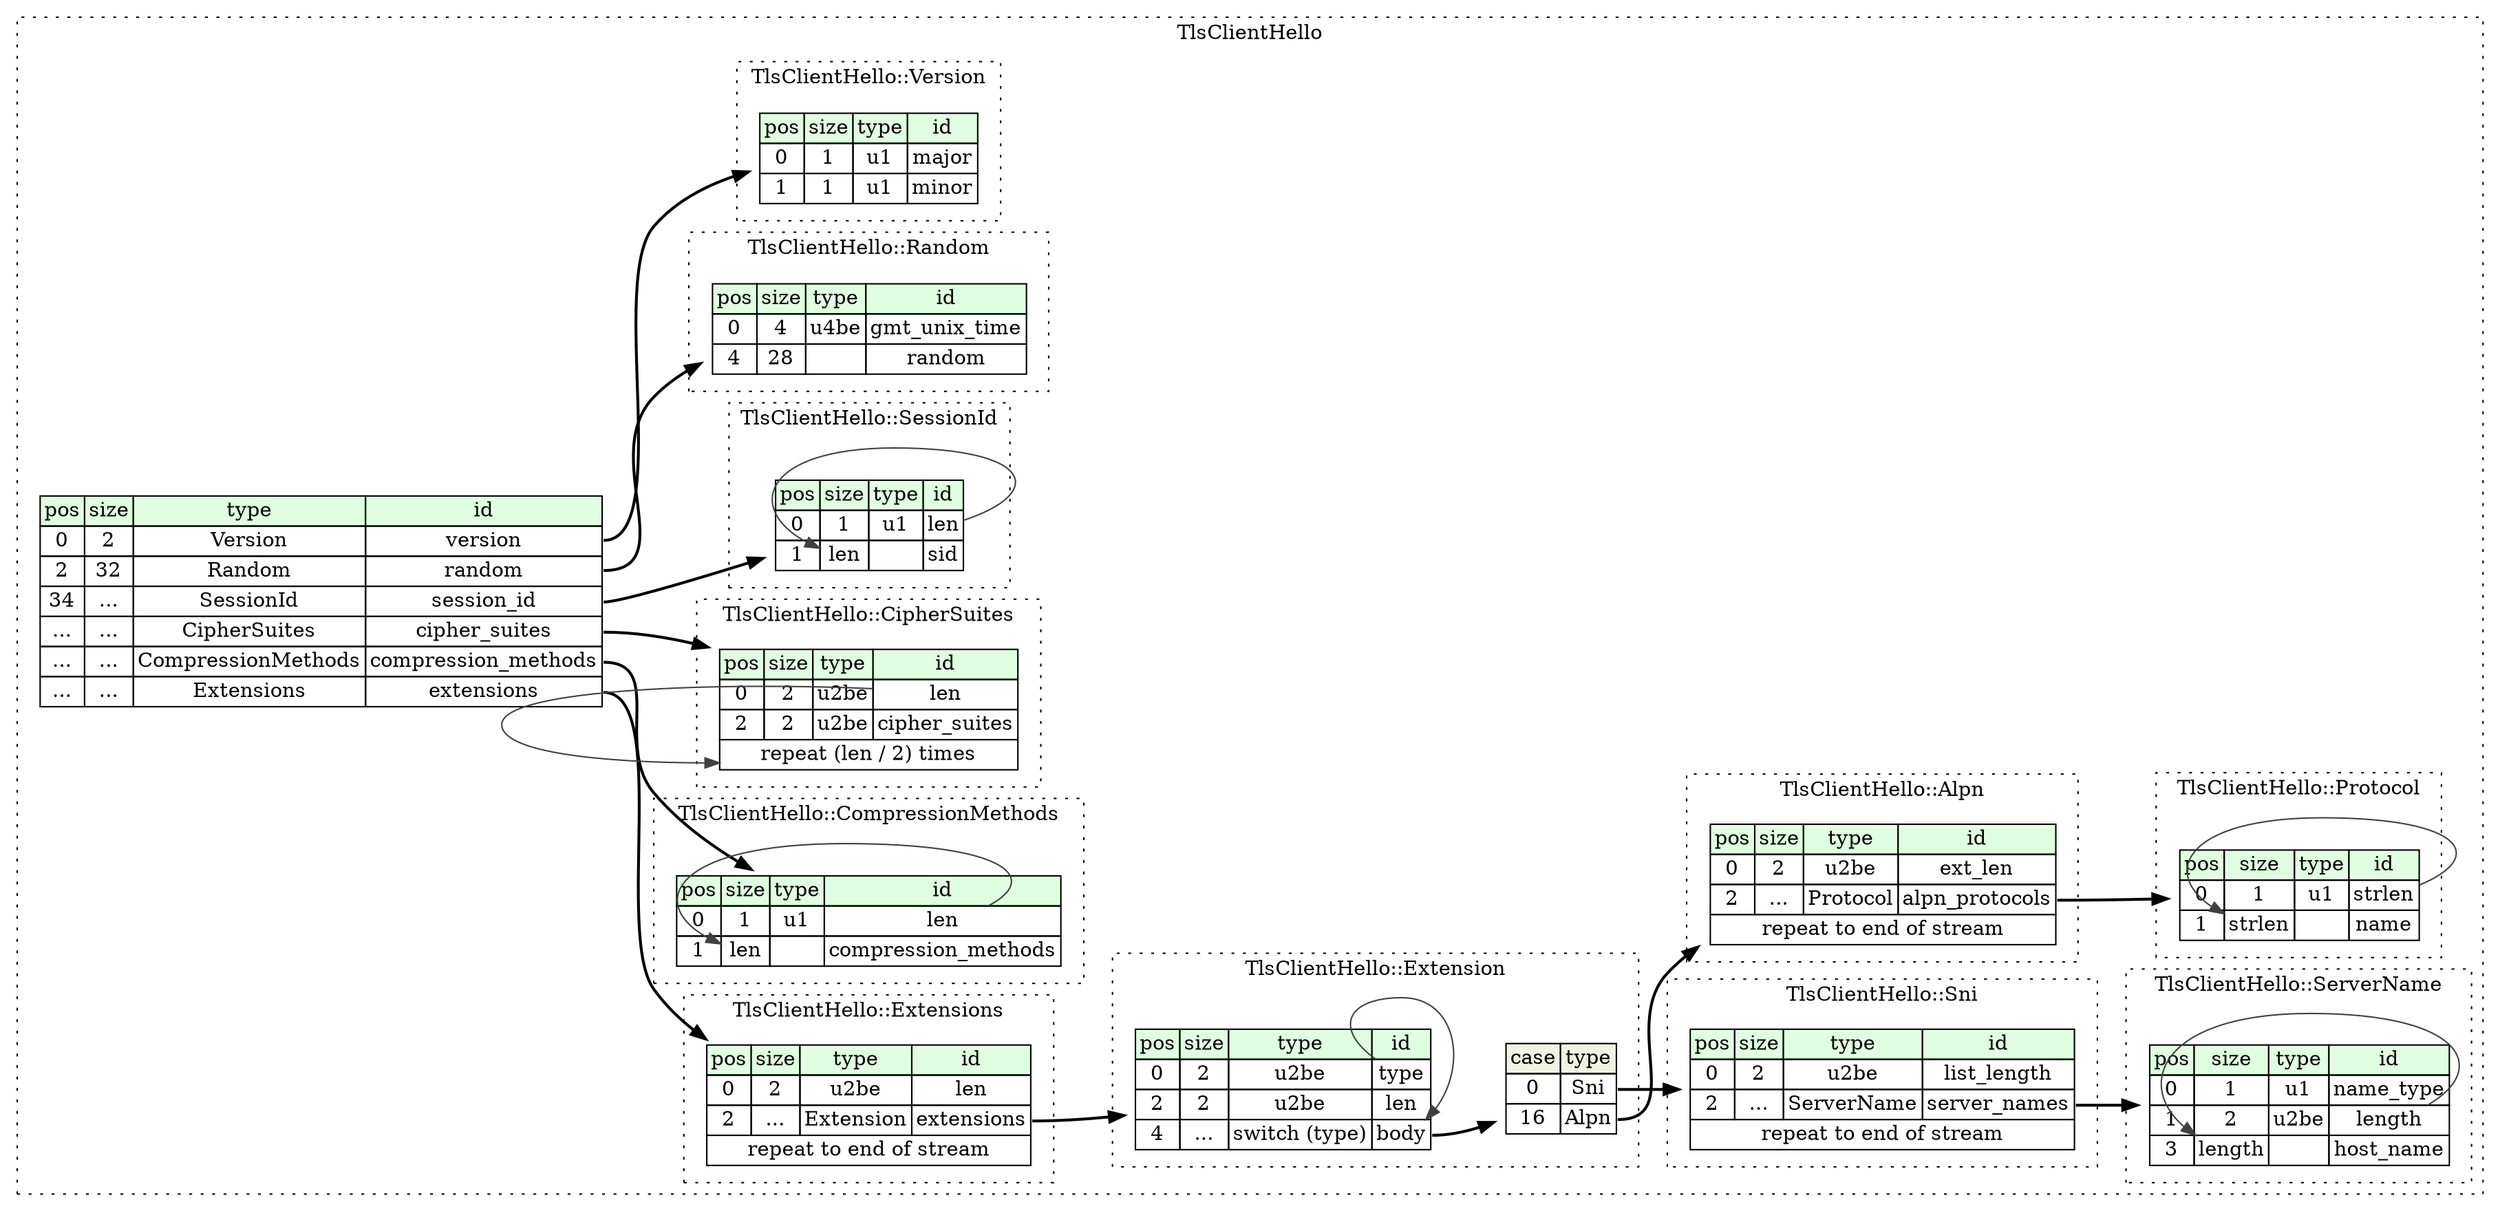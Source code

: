 digraph {
	rankdir=LR;
	node [shape=plaintext];
	subgraph cluster__tls_client_hello {
		label="TlsClientHello";
		graph[style=dotted];

		tls_client_hello__seq [label=<<TABLE BORDER="0" CELLBORDER="1" CELLSPACING="0">
			<TR><TD BGCOLOR="#E0FFE0">pos</TD><TD BGCOLOR="#E0FFE0">size</TD><TD BGCOLOR="#E0FFE0">type</TD><TD BGCOLOR="#E0FFE0">id</TD></TR>
			<TR><TD PORT="version_pos">0</TD><TD PORT="version_size">2</TD><TD>Version</TD><TD PORT="version_type">version</TD></TR>
			<TR><TD PORT="random_pos">2</TD><TD PORT="random_size">32</TD><TD>Random</TD><TD PORT="random_type">random</TD></TR>
			<TR><TD PORT="session_id_pos">34</TD><TD PORT="session_id_size">...</TD><TD>SessionId</TD><TD PORT="session_id_type">session_id</TD></TR>
			<TR><TD PORT="cipher_suites_pos">...</TD><TD PORT="cipher_suites_size">...</TD><TD>CipherSuites</TD><TD PORT="cipher_suites_type">cipher_suites</TD></TR>
			<TR><TD PORT="compression_methods_pos">...</TD><TD PORT="compression_methods_size">...</TD><TD>CompressionMethods</TD><TD PORT="compression_methods_type">compression_methods</TD></TR>
			<TR><TD PORT="extensions_pos">...</TD><TD PORT="extensions_size">...</TD><TD>Extensions</TD><TD PORT="extensions_type">extensions</TD></TR>
		</TABLE>>];
		subgraph cluster__server_name {
			label="TlsClientHello::ServerName";
			graph[style=dotted];

			server_name__seq [label=<<TABLE BORDER="0" CELLBORDER="1" CELLSPACING="0">
				<TR><TD BGCOLOR="#E0FFE0">pos</TD><TD BGCOLOR="#E0FFE0">size</TD><TD BGCOLOR="#E0FFE0">type</TD><TD BGCOLOR="#E0FFE0">id</TD></TR>
				<TR><TD PORT="name_type_pos">0</TD><TD PORT="name_type_size">1</TD><TD>u1</TD><TD PORT="name_type_type">name_type</TD></TR>
				<TR><TD PORT="length_pos">1</TD><TD PORT="length_size">2</TD><TD>u2be</TD><TD PORT="length_type">length</TD></TR>
				<TR><TD PORT="host_name_pos">3</TD><TD PORT="host_name_size">length</TD><TD></TD><TD PORT="host_name_type">host_name</TD></TR>
			</TABLE>>];
		}
		subgraph cluster__random {
			label="TlsClientHello::Random";
			graph[style=dotted];

			random__seq [label=<<TABLE BORDER="0" CELLBORDER="1" CELLSPACING="0">
				<TR><TD BGCOLOR="#E0FFE0">pos</TD><TD BGCOLOR="#E0FFE0">size</TD><TD BGCOLOR="#E0FFE0">type</TD><TD BGCOLOR="#E0FFE0">id</TD></TR>
				<TR><TD PORT="gmt_unix_time_pos">0</TD><TD PORT="gmt_unix_time_size">4</TD><TD>u4be</TD><TD PORT="gmt_unix_time_type">gmt_unix_time</TD></TR>
				<TR><TD PORT="random_pos">4</TD><TD PORT="random_size">28</TD><TD></TD><TD PORT="random_type">random</TD></TR>
			</TABLE>>];
		}
		subgraph cluster__session_id {
			label="TlsClientHello::SessionId";
			graph[style=dotted];

			session_id__seq [label=<<TABLE BORDER="0" CELLBORDER="1" CELLSPACING="0">
				<TR><TD BGCOLOR="#E0FFE0">pos</TD><TD BGCOLOR="#E0FFE0">size</TD><TD BGCOLOR="#E0FFE0">type</TD><TD BGCOLOR="#E0FFE0">id</TD></TR>
				<TR><TD PORT="len_pos">0</TD><TD PORT="len_size">1</TD><TD>u1</TD><TD PORT="len_type">len</TD></TR>
				<TR><TD PORT="sid_pos">1</TD><TD PORT="sid_size">len</TD><TD></TD><TD PORT="sid_type">sid</TD></TR>
			</TABLE>>];
		}
		subgraph cluster__sni {
			label="TlsClientHello::Sni";
			graph[style=dotted];

			sni__seq [label=<<TABLE BORDER="0" CELLBORDER="1" CELLSPACING="0">
				<TR><TD BGCOLOR="#E0FFE0">pos</TD><TD BGCOLOR="#E0FFE0">size</TD><TD BGCOLOR="#E0FFE0">type</TD><TD BGCOLOR="#E0FFE0">id</TD></TR>
				<TR><TD PORT="list_length_pos">0</TD><TD PORT="list_length_size">2</TD><TD>u2be</TD><TD PORT="list_length_type">list_length</TD></TR>
				<TR><TD PORT="server_names_pos">2</TD><TD PORT="server_names_size">...</TD><TD>ServerName</TD><TD PORT="server_names_type">server_names</TD></TR>
				<TR><TD COLSPAN="4" PORT="server_names__repeat">repeat to end of stream</TD></TR>
			</TABLE>>];
		}
		subgraph cluster__cipher_suites {
			label="TlsClientHello::CipherSuites";
			graph[style=dotted];

			cipher_suites__seq [label=<<TABLE BORDER="0" CELLBORDER="1" CELLSPACING="0">
				<TR><TD BGCOLOR="#E0FFE0">pos</TD><TD BGCOLOR="#E0FFE0">size</TD><TD BGCOLOR="#E0FFE0">type</TD><TD BGCOLOR="#E0FFE0">id</TD></TR>
				<TR><TD PORT="len_pos">0</TD><TD PORT="len_size">2</TD><TD>u2be</TD><TD PORT="len_type">len</TD></TR>
				<TR><TD PORT="cipher_suites_pos">2</TD><TD PORT="cipher_suites_size">2</TD><TD>u2be</TD><TD PORT="cipher_suites_type">cipher_suites</TD></TR>
				<TR><TD COLSPAN="4" PORT="cipher_suites__repeat">repeat (len / 2) times</TD></TR>
			</TABLE>>];
		}
		subgraph cluster__compression_methods {
			label="TlsClientHello::CompressionMethods";
			graph[style=dotted];

			compression_methods__seq [label=<<TABLE BORDER="0" CELLBORDER="1" CELLSPACING="0">
				<TR><TD BGCOLOR="#E0FFE0">pos</TD><TD BGCOLOR="#E0FFE0">size</TD><TD BGCOLOR="#E0FFE0">type</TD><TD BGCOLOR="#E0FFE0">id</TD></TR>
				<TR><TD PORT="len_pos">0</TD><TD PORT="len_size">1</TD><TD>u1</TD><TD PORT="len_type">len</TD></TR>
				<TR><TD PORT="compression_methods_pos">1</TD><TD PORT="compression_methods_size">len</TD><TD></TD><TD PORT="compression_methods_type">compression_methods</TD></TR>
			</TABLE>>];
		}
		subgraph cluster__alpn {
			label="TlsClientHello::Alpn";
			graph[style=dotted];

			alpn__seq [label=<<TABLE BORDER="0" CELLBORDER="1" CELLSPACING="0">
				<TR><TD BGCOLOR="#E0FFE0">pos</TD><TD BGCOLOR="#E0FFE0">size</TD><TD BGCOLOR="#E0FFE0">type</TD><TD BGCOLOR="#E0FFE0">id</TD></TR>
				<TR><TD PORT="ext_len_pos">0</TD><TD PORT="ext_len_size">2</TD><TD>u2be</TD><TD PORT="ext_len_type">ext_len</TD></TR>
				<TR><TD PORT="alpn_protocols_pos">2</TD><TD PORT="alpn_protocols_size">...</TD><TD>Protocol</TD><TD PORT="alpn_protocols_type">alpn_protocols</TD></TR>
				<TR><TD COLSPAN="4" PORT="alpn_protocols__repeat">repeat to end of stream</TD></TR>
			</TABLE>>];
		}
		subgraph cluster__extensions {
			label="TlsClientHello::Extensions";
			graph[style=dotted];

			extensions__seq [label=<<TABLE BORDER="0" CELLBORDER="1" CELLSPACING="0">
				<TR><TD BGCOLOR="#E0FFE0">pos</TD><TD BGCOLOR="#E0FFE0">size</TD><TD BGCOLOR="#E0FFE0">type</TD><TD BGCOLOR="#E0FFE0">id</TD></TR>
				<TR><TD PORT="len_pos">0</TD><TD PORT="len_size">2</TD><TD>u2be</TD><TD PORT="len_type">len</TD></TR>
				<TR><TD PORT="extensions_pos">2</TD><TD PORT="extensions_size">...</TD><TD>Extension</TD><TD PORT="extensions_type">extensions</TD></TR>
				<TR><TD COLSPAN="4" PORT="extensions__repeat">repeat to end of stream</TD></TR>
			</TABLE>>];
		}
		subgraph cluster__version {
			label="TlsClientHello::Version";
			graph[style=dotted];

			version__seq [label=<<TABLE BORDER="0" CELLBORDER="1" CELLSPACING="0">
				<TR><TD BGCOLOR="#E0FFE0">pos</TD><TD BGCOLOR="#E0FFE0">size</TD><TD BGCOLOR="#E0FFE0">type</TD><TD BGCOLOR="#E0FFE0">id</TD></TR>
				<TR><TD PORT="major_pos">0</TD><TD PORT="major_size">1</TD><TD>u1</TD><TD PORT="major_type">major</TD></TR>
				<TR><TD PORT="minor_pos">1</TD><TD PORT="minor_size">1</TD><TD>u1</TD><TD PORT="minor_type">minor</TD></TR>
			</TABLE>>];
		}
		subgraph cluster__protocol {
			label="TlsClientHello::Protocol";
			graph[style=dotted];

			protocol__seq [label=<<TABLE BORDER="0" CELLBORDER="1" CELLSPACING="0">
				<TR><TD BGCOLOR="#E0FFE0">pos</TD><TD BGCOLOR="#E0FFE0">size</TD><TD BGCOLOR="#E0FFE0">type</TD><TD BGCOLOR="#E0FFE0">id</TD></TR>
				<TR><TD PORT="strlen_pos">0</TD><TD PORT="strlen_size">1</TD><TD>u1</TD><TD PORT="strlen_type">strlen</TD></TR>
				<TR><TD PORT="name_pos">1</TD><TD PORT="name_size">strlen</TD><TD></TD><TD PORT="name_type">name</TD></TR>
			</TABLE>>];
		}
		subgraph cluster__extension {
			label="TlsClientHello::Extension";
			graph[style=dotted];

			extension__seq [label=<<TABLE BORDER="0" CELLBORDER="1" CELLSPACING="0">
				<TR><TD BGCOLOR="#E0FFE0">pos</TD><TD BGCOLOR="#E0FFE0">size</TD><TD BGCOLOR="#E0FFE0">type</TD><TD BGCOLOR="#E0FFE0">id</TD></TR>
				<TR><TD PORT="type_pos">0</TD><TD PORT="type_size">2</TD><TD>u2be</TD><TD PORT="type_type">type</TD></TR>
				<TR><TD PORT="len_pos">2</TD><TD PORT="len_size">2</TD><TD>u2be</TD><TD PORT="len_type">len</TD></TR>
				<TR><TD PORT="body_pos">4</TD><TD PORT="body_size">...</TD><TD>switch (type)</TD><TD PORT="body_type">body</TD></TR>
			</TABLE>>];
extension__seq_body_switch [label=<<TABLE BORDER="0" CELLBORDER="1" CELLSPACING="0">
	<TR><TD BGCOLOR="#F0F2E4">case</TD><TD BGCOLOR="#F0F2E4">type</TD></TR>
	<TR><TD>0</TD><TD PORT="case0">Sni</TD></TR>
	<TR><TD>16</TD><TD PORT="case1">Alpn</TD></TR>
</TABLE>>];
		}
	}
	tls_client_hello__seq:version_type -> version__seq [style=bold];
	tls_client_hello__seq:random_type -> random__seq [style=bold];
	tls_client_hello__seq:session_id_type -> session_id__seq [style=bold];
	tls_client_hello__seq:cipher_suites_type -> cipher_suites__seq [style=bold];
	tls_client_hello__seq:compression_methods_type -> compression_methods__seq [style=bold];
	tls_client_hello__seq:extensions_type -> extensions__seq [style=bold];
	server_name__seq:length_type -> server_name__seq:host_name_size [color="#404040"];
	session_id__seq:len_type -> session_id__seq:sid_size [color="#404040"];
	sni__seq:server_names_type -> server_name__seq [style=bold];
	cipher_suites__seq:len_type -> cipher_suites__seq:cipher_suites__repeat [color="#404040"];
	compression_methods__seq:len_type -> compression_methods__seq:compression_methods_size [color="#404040"];
	alpn__seq:alpn_protocols_type -> protocol__seq [style=bold];
	extensions__seq:extensions_type -> extension__seq [style=bold];
	protocol__seq:strlen_type -> protocol__seq:name_size [color="#404040"];
	extension__seq:body_type -> extension__seq_body_switch [style=bold];
	extension__seq_body_switch:case0 -> sni__seq [style=bold];
	extension__seq_body_switch:case1 -> alpn__seq [style=bold];
	extension__seq:type_type -> extension__seq:body_type [color="#404040"];
}
